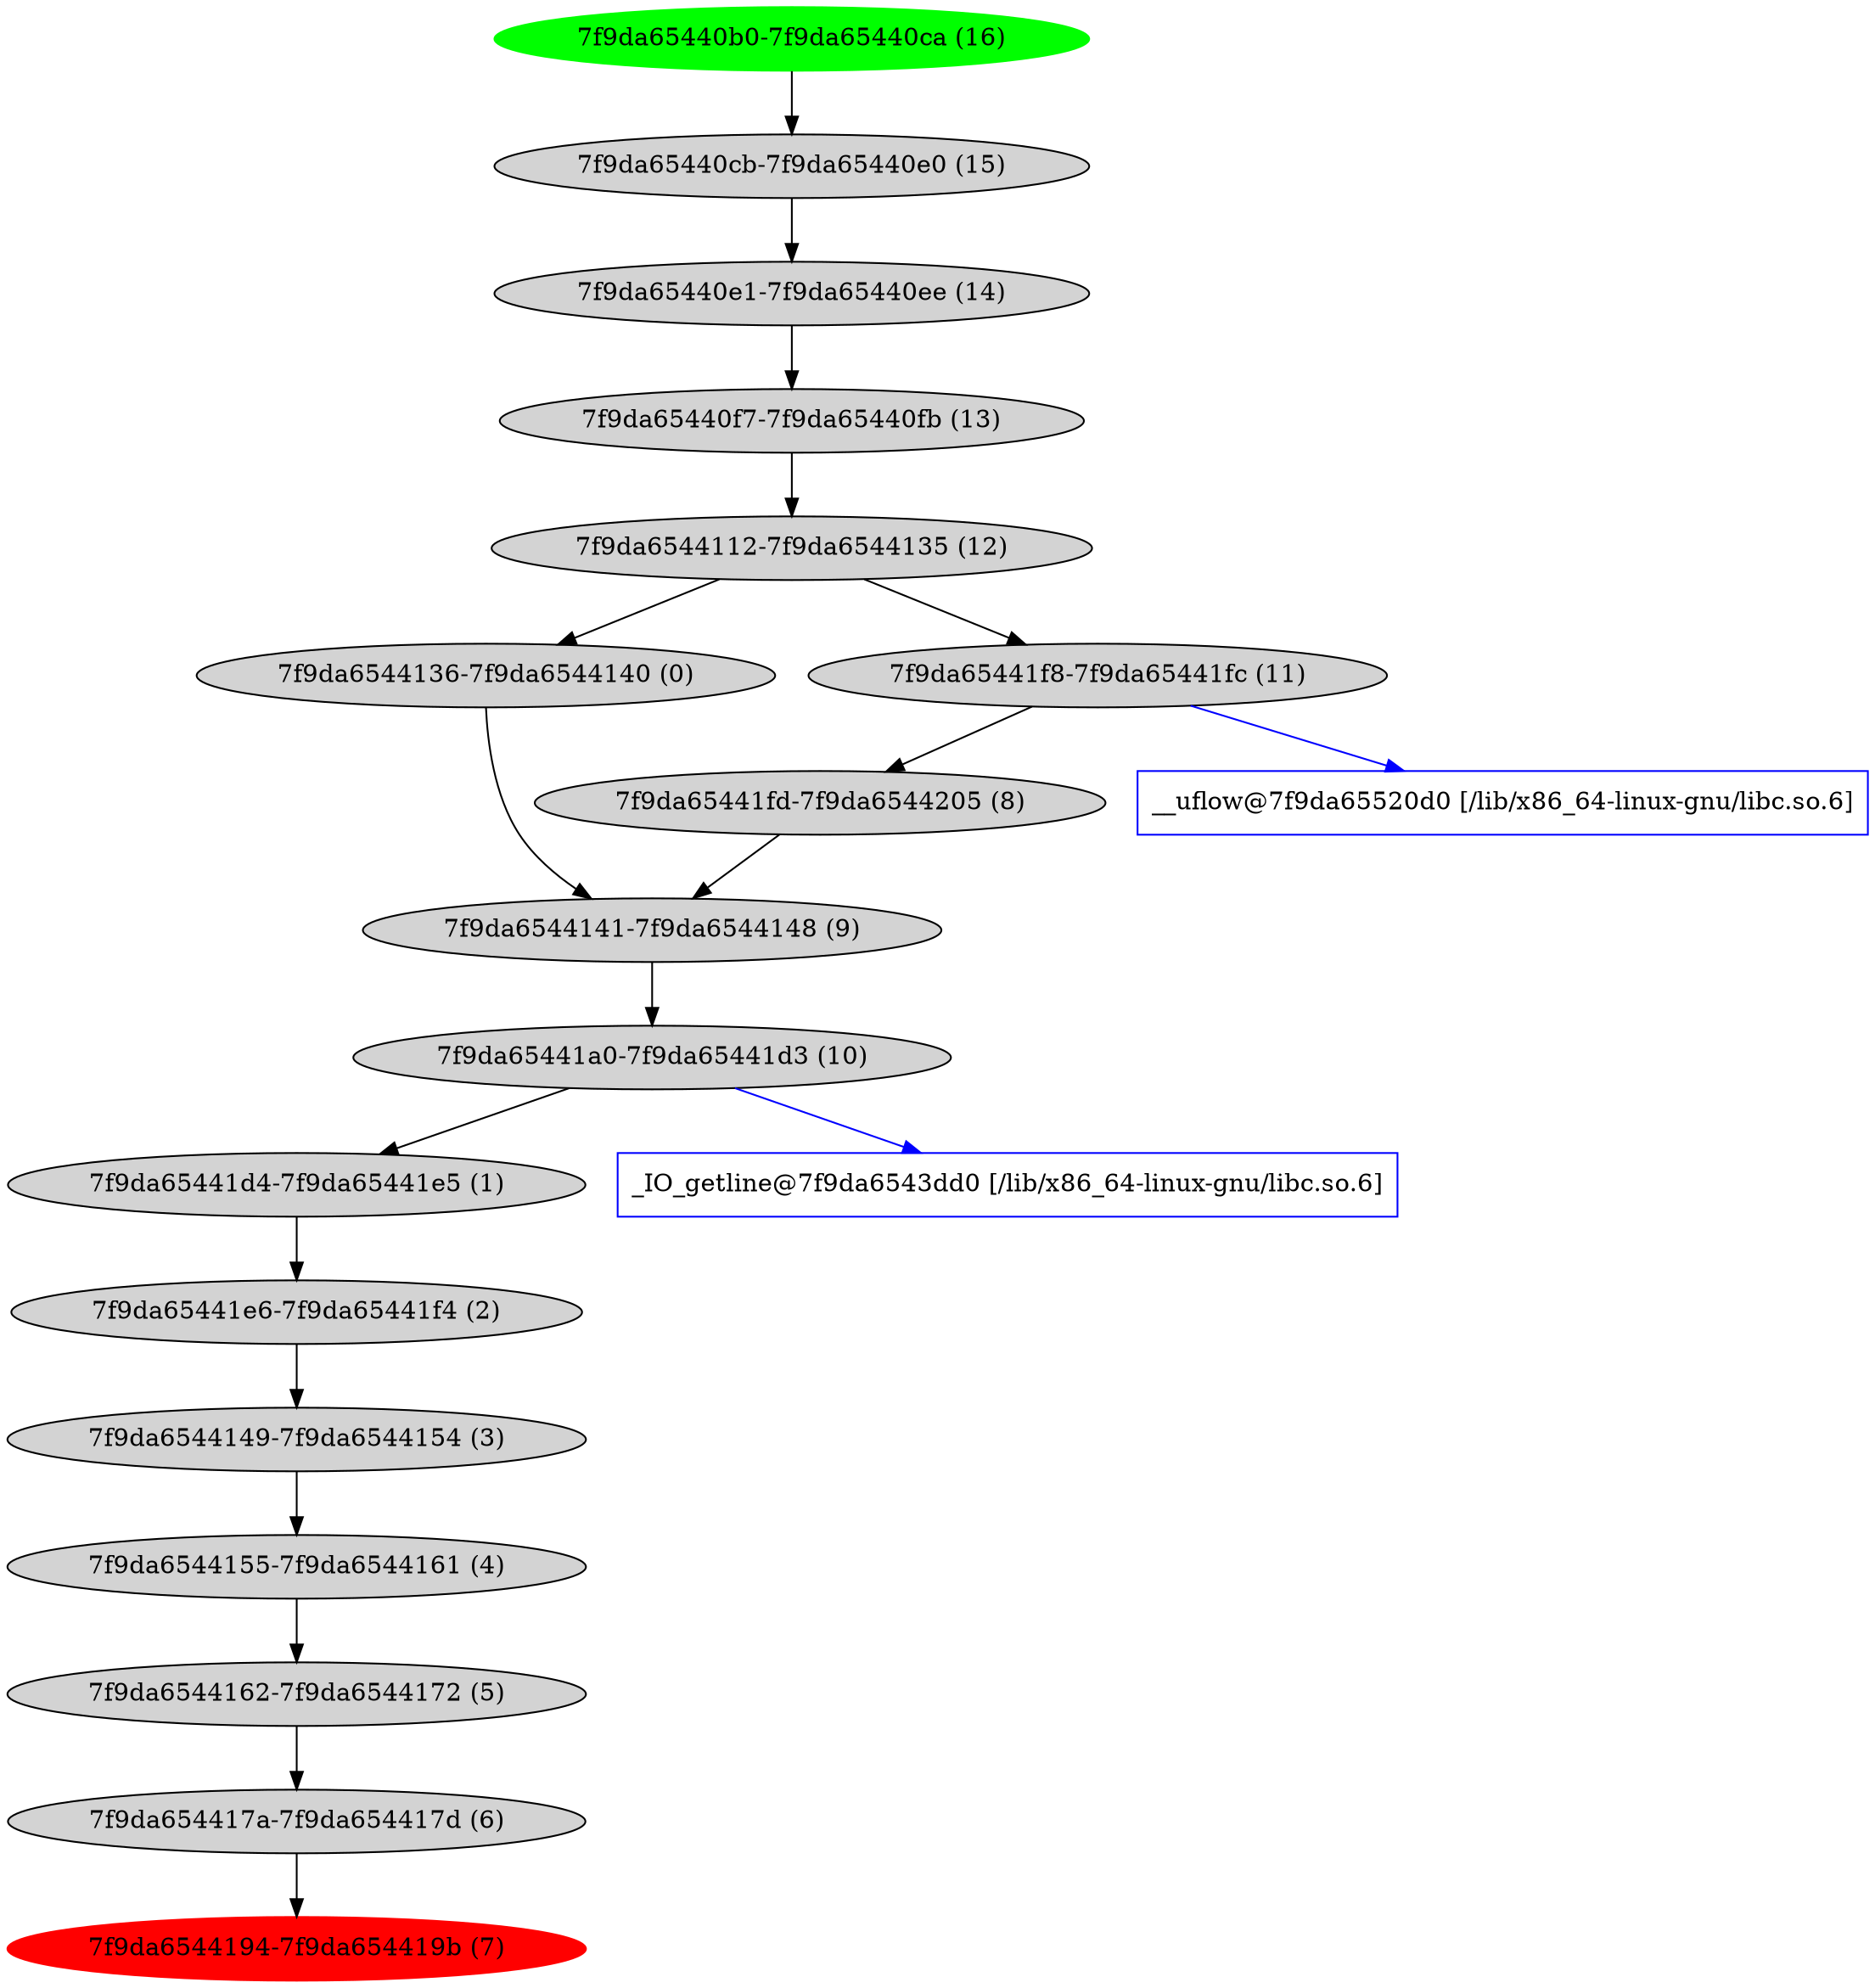 digraph G {
   bb_7f9da6544136 [label="7f9da6544136-7f9da6544140 (0)" style=filled];
   bb_7f9da65441d4 [label="7f9da65441d4-7f9da65441e5 (1)" style=filled];
   bb_7f9da65441e6 [label="7f9da65441e6-7f9da65441f4 (2)" style=filled];
   bb_7f9da6544149 [label="7f9da6544149-7f9da6544154 (3)" style=filled];
   bb_7f9da6544155 [label="7f9da6544155-7f9da6544161 (4)" style=filled];
   bb_7f9da6544162 [label="7f9da6544162-7f9da6544172 (5)" style=filled];
   bb_7f9da654417a [label="7f9da654417a-7f9da654417d (6)" style=filled];
   bb_7f9da6544194 [label="7f9da6544194-7f9da654419b (7)", color="red" style=filled];
   bb_7f9da65441fd [label="7f9da65441fd-7f9da6544205 (8)" style=filled];
   bb_7f9da6544141 [label="7f9da6544141-7f9da6544148 (9)" style=filled];
   bb_7f9da65441a0 [label="7f9da65441a0-7f9da65441d3 (10)" style=filled];
   bb_7f9da65441f8 [label="7f9da65441f8-7f9da65441fc (11)" style=filled];
   bb_7f9da6544112 [label="7f9da6544112-7f9da6544135 (12)" style=filled];
   bb_7f9da65440f7 [label="7f9da65440f7-7f9da65440fb (13)" style=filled];
   bb_7f9da65440e1 [label="7f9da65440e1-7f9da65440ee (14)" style=filled];
   bb_7f9da65440cb [label="7f9da65440cb-7f9da65440e0 (15)" style=filled];
   bb_7f9da65440b0 [label="7f9da65440b0-7f9da65440ca (16)", color="green" style=filled];
   func_7f9da65520d0 [label="__uflow@7f9da65520d0 [/lib/x86_64-linux-gnu/libc.so.6]", color=blue, shape=rectangle,URL="7f9da65520d0.svg"];
   func_7f9da6543dd0 [label="_IO_getline@7f9da6543dd0 [/lib/x86_64-linux-gnu/libc.so.6]", color=blue, shape=rectangle,URL="7f9da6543dd0.svg"];
   bb_7f9da65441a0 -> func_7f9da6543dd0 [color=blue];
   bb_7f9da65441f8 -> func_7f9da65520d0 [color=blue];
   bb_7f9da65440b0 -> bb_7f9da65440cb;
   bb_7f9da65440cb -> bb_7f9da65440e1;
   bb_7f9da65440e1 -> bb_7f9da65440f7;
   bb_7f9da65440f7 -> bb_7f9da6544112;
   bb_7f9da6544112 -> bb_7f9da65441f8;
   bb_7f9da65441f8 -> bb_7f9da65441fd;
   bb_7f9da65441fd -> bb_7f9da6544141;
   bb_7f9da6544141 -> bb_7f9da65441a0;
   bb_7f9da65441a0 -> bb_7f9da65441d4;
   bb_7f9da65441d4 -> bb_7f9da65441e6;
   bb_7f9da65441e6 -> bb_7f9da6544149;
   bb_7f9da6544149 -> bb_7f9da6544155;
   bb_7f9da6544155 -> bb_7f9da6544162;
   bb_7f9da6544162 -> bb_7f9da654417a;
   bb_7f9da654417a -> bb_7f9da6544194;
   bb_7f9da6544112 -> bb_7f9da6544136;
   bb_7f9da6544136 -> bb_7f9da6544141;
}